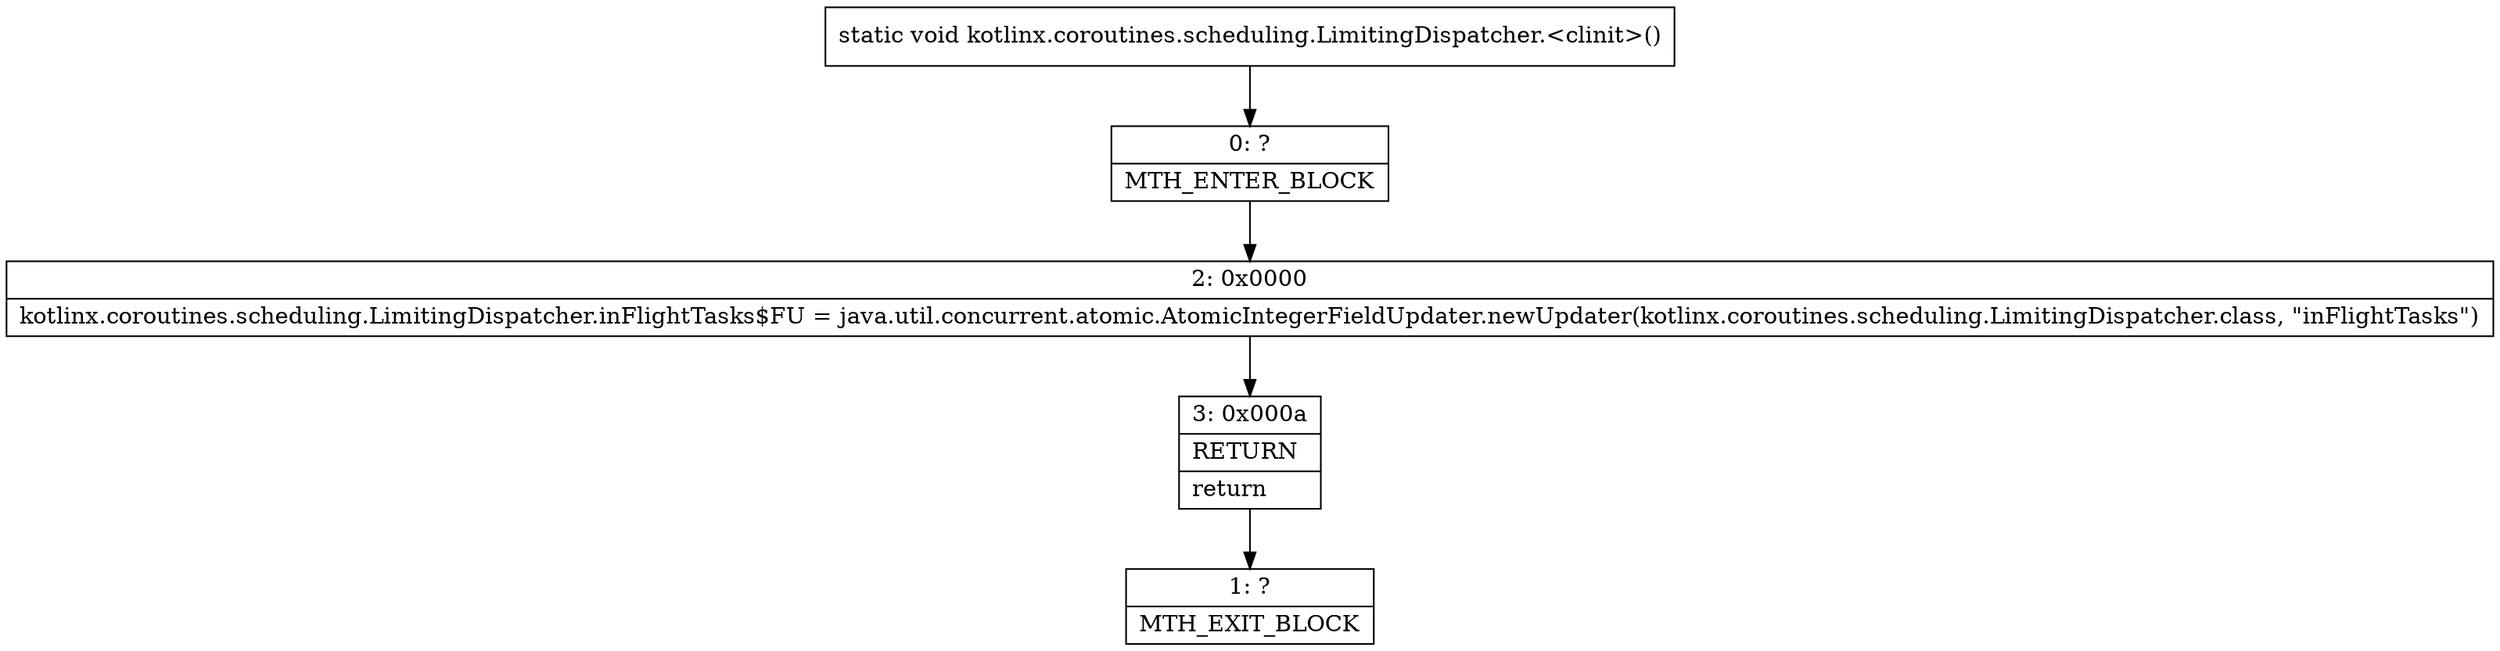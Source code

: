 digraph "CFG forkotlinx.coroutines.scheduling.LimitingDispatcher.\<clinit\>()V" {
Node_0 [shape=record,label="{0\:\ ?|MTH_ENTER_BLOCK\l}"];
Node_2 [shape=record,label="{2\:\ 0x0000|kotlinx.coroutines.scheduling.LimitingDispatcher.inFlightTasks$FU = java.util.concurrent.atomic.AtomicIntegerFieldUpdater.newUpdater(kotlinx.coroutines.scheduling.LimitingDispatcher.class, \"inFlightTasks\")\l}"];
Node_3 [shape=record,label="{3\:\ 0x000a|RETURN\l|return\l}"];
Node_1 [shape=record,label="{1\:\ ?|MTH_EXIT_BLOCK\l}"];
MethodNode[shape=record,label="{static void kotlinx.coroutines.scheduling.LimitingDispatcher.\<clinit\>() }"];
MethodNode -> Node_0;Node_0 -> Node_2;
Node_2 -> Node_3;
Node_3 -> Node_1;
}

